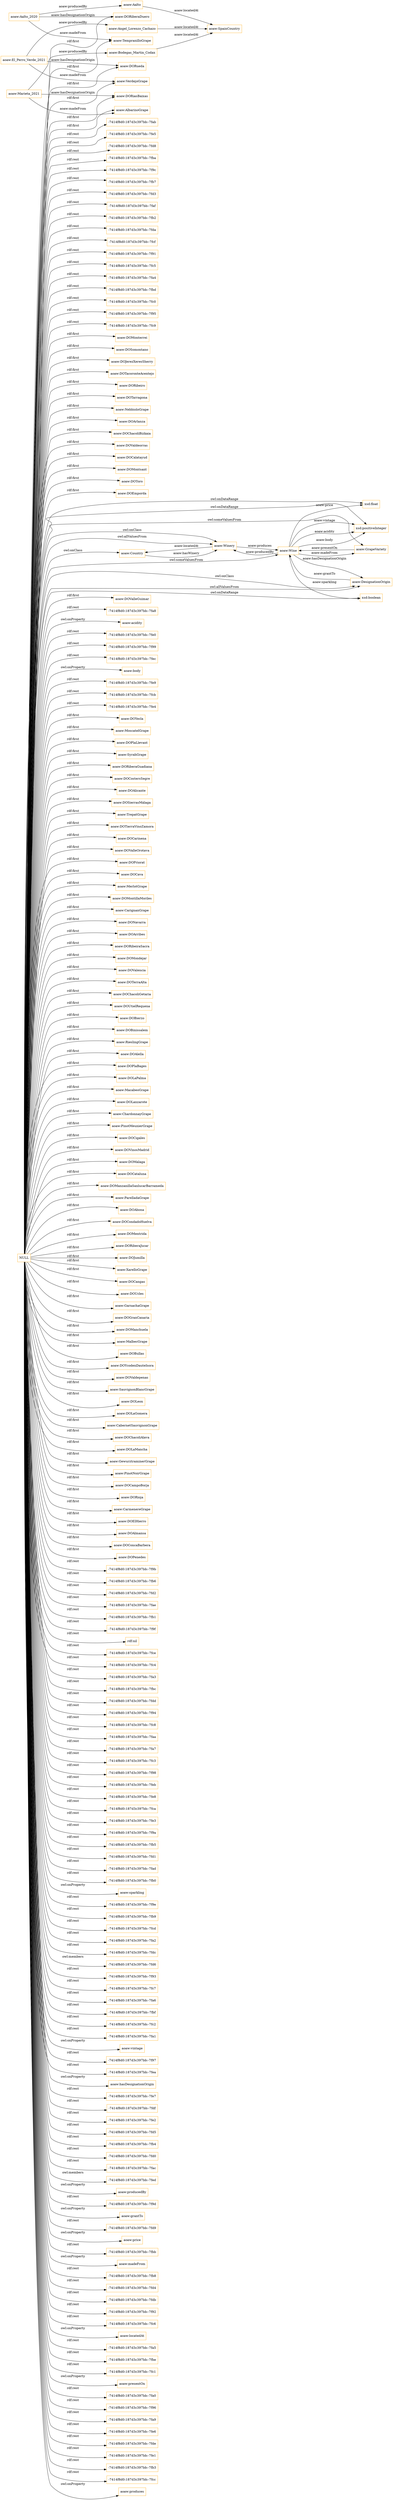 digraph ar2dtool_diagram { 
rankdir=LR;
size="1501"
node [shape = rectangle, color="orange"]; "aoaw:DOMonterrei" "aoaw:DOSomontano" "aoaw:DOJerezXeresSherry" "aoaw:DOTacoronteAcentejo" "aoaw:DORibeiro" "aoaw:DOTarragona" "aoaw:NebbioloGrape" "aoaw:DOArlanza" "aoaw:DOChacoliBizkaia" "aoaw:DOValdeorras" "aoaw:DOCalatayud" "aoaw:DOMontsant" "aoaw:DOToro" "aoaw:DOEmporda" "aoaw:Country" "aoaw:DOValleGuimar" "aoaw:DORiberaDuero" "aoaw:DOYecla" "aoaw:MoscatelGrape" "aoaw:DOPlaLlevant" "aoaw:SyrahGrape" "aoaw:DORiberaGuadiana" "aoaw:DOCostersSegre" "aoaw:DOAlicante" "aoaw:DOSierrasMálaga" "aoaw:TrepatGrape" "aoaw:DOTierraVinoZamora" "aoaw:DOCarinena" "aoaw:DOValleOrotava" "aoaw:DOPriorat" "aoaw:DOCava" "aoaw:MerlotGrape" "aoaw:DOMontillaMoriles" "aoaw:CarignanGrape" "aoaw:DONavarra" "aoaw:DOArribes" "aoaw:DORibeiraSacra" "aoaw:DOMondejar" "aoaw:DOValencia" "aoaw:DOTerraAlta" "aoaw:DOChacoliGetaria" "aoaw:DOUtielRequena" "aoaw:DOBierzo" "aoaw:DORueda" "aoaw:DOBinissalem" "aoaw:RieslingGrape" "aoaw:DOAlella" "aoaw:DOPlaBages" "aoaw:DOLaPalma" "aoaw:MacabeoGrape" "aoaw:GrapeVariety" "aoaw:DOLanzarote" "aoaw:ChardonnayGrape" "aoaw:PinotMeunierGrape" "aoaw:DOCigales" "aoaw:DOVinosMadrid" "aoaw:DOMalaga" "aoaw:DOCataluna" "aoaw:DOManzanillaSanlucarBarrameda" "aoaw:Winery" "aoaw:ParelladaGrape" "aoaw:DOAbona" "aoaw:DOCondadoHuelva" "aoaw:DOMentrida" "aoaw:DORiberaJucar" "aoaw:DOJumilla" "aoaw:XarelloGrape" "aoaw:DOCangas" "aoaw:DOUcles" "aoaw:GarnachaGrape" "aoaw:AlbarinoGrape" "aoaw:DOGranCanaria" "aoaw:DOManchuela" "aoaw:MalbecGrape" "aoaw:DOBullas" "aoaw:DOYcodenDauteIsora" "aoaw:DOValdepenas" "aoaw:TempranilloGrape" "aoaw:SauvignonBlancGrape" "aoaw:DOLeon" "aoaw:DOLaGomera" "aoaw:CabernetSauvignonGrape" "aoaw:DesignationOrigin" "aoaw:DOChacoliAlava" "aoaw:DOLaMancha" "aoaw:GewurztraminerGrape" "aoaw:PinotNoirGrape" "aoaw:DOCampoBorja" "aoaw:VerdejoGrape" "aoaw:DORioja" "aoaw:DORiasBaixas" "aoaw:Wine" "aoaw:CarmenereGrape" "aoaw:DOElHierro" "aoaw:DOAlmansa" "aoaw:DOConcaBarbera" "aoaw:DOPenedes" ; /*classes style*/
	"NULL" -> "-7414f8d0:187d3c397bb:-7f9b" [ label = "rdf:rest" ];
	"NULL" -> "-7414f8d0:187d3c397bb:-7fb6" [ label = "rdf:rest" ];
	"NULL" -> "aoaw:DOYcodenDauteIsora" [ label = "rdf:first" ];
	"NULL" -> "-7414f8d0:187d3c397bb:-7fd2" [ label = "rdf:rest" ];
	"NULL" -> "-7414f8d0:187d3c397bb:-7fae" [ label = "rdf:rest" ];
	"NULL" -> "-7414f8d0:187d3c397bb:-7fb1" [ label = "rdf:rest" ];
	"NULL" -> "aoaw:DOChacoliGetaria" [ label = "rdf:first" ];
	"NULL" -> "-7414f8d0:187d3c397bb:-7f9f" [ label = "rdf:rest" ];
	"NULL" -> "aoaw:ParelladaGrape" [ label = "rdf:first" ];
	"NULL" -> "rdf:nil" [ label = "rdf:rest" ];
	"NULL" -> "aoaw:DOSierrasMálaga" [ label = "rdf:first" ];
	"NULL" -> "aoaw:CarignanGrape" [ label = "rdf:first" ];
	"NULL" -> "aoaw:DOLeon" [ label = "rdf:first" ];
	"NULL" -> "aoaw:SyrahGrape" [ label = "rdf:first" ];
	"NULL" -> "-7414f8d0:187d3c397bb:-7fce" [ label = "rdf:rest" ];
	"NULL" -> "aoaw:DOYecla" [ label = "rdf:first" ];
	"NULL" -> "-7414f8d0:187d3c397bb:-7fc4" [ label = "rdf:rest" ];
	"NULL" -> "aoaw:DOElHierro" [ label = "rdf:first" ];
	"NULL" -> "aoaw:DOCostersSegre" [ label = "rdf:first" ];
	"NULL" -> "-7414f8d0:187d3c397bb:-7fa3" [ label = "rdf:rest" ];
	"NULL" -> "aoaw:DOUcles" [ label = "rdf:first" ];
	"NULL" -> "-7414f8d0:187d3c397bb:-7fbc" [ label = "rdf:rest" ];
	"NULL" -> "-7414f8d0:187d3c397bb:-7fdd" [ label = "rdf:rest" ];
	"NULL" -> "-7414f8d0:187d3c397bb:-7f94" [ label = "rdf:rest" ];
	"NULL" -> "aoaw:DOCalatayud" [ label = "rdf:first" ];
	"NULL" -> "-7414f8d0:187d3c397bb:-7fc8" [ label = "rdf:rest" ];
	"NULL" -> "-7414f8d0:187d3c397bb:-7faa" [ label = "rdf:rest" ];
	"NULL" -> "aoaw:DOLaGomera" [ label = "rdf:first" ];
	"NULL" -> "aoaw:DOJumilla" [ label = "rdf:first" ];
	"NULL" -> "-7414f8d0:187d3c397bb:-7fa7" [ label = "rdf:rest" ];
	"NULL" -> "aoaw:DOUtielRequena" [ label = "rdf:first" ];
	"NULL" -> "-7414f8d0:187d3c397bb:-7fc3" [ label = "rdf:rest" ];
	"NULL" -> "aoaw:DORiberaGuadiana" [ label = "rdf:first" ];
	"NULL" -> "aoaw:DOTierraVinoZamora" [ label = "rdf:first" ];
	"NULL" -> "-7414f8d0:187d3c397bb:-7f98" [ label = "rdf:rest" ];
	"NULL" -> "aoaw:Winery" [ label = "owl:onClass" ];
	"NULL" -> "aoaw:PinotMeunierGrape" [ label = "rdf:first" ];
	"NULL" -> "-7414f8d0:187d3c397bb:-7feb" [ label = "rdf:rest" ];
	"NULL" -> "aoaw:DOEmporda" [ label = "rdf:first" ];
	"NULL" -> "aoaw:PinotNoirGrape" [ label = "rdf:first" ];
	"NULL" -> "aoaw:MalbecGrape" [ label = "rdf:first" ];
	"NULL" -> "-7414f8d0:187d3c397bb:-7fe8" [ label = "rdf:rest" ];
	"NULL" -> "-7414f8d0:187d3c397bb:-7fca" [ label = "rdf:rest" ];
	"NULL" -> "aoaw:DOTacoronteAcentejo" [ label = "rdf:first" ];
	"NULL" -> "aoaw:DOVinosMadrid" [ label = "rdf:first" ];
	"NULL" -> "-7414f8d0:187d3c397bb:-7fe3" [ label = "rdf:rest" ];
	"NULL" -> "aoaw:DOValdeorras" [ label = "rdf:first" ];
	"NULL" -> "-7414f8d0:187d3c397bb:-7f9a" [ label = "rdf:rest" ];
	"NULL" -> "aoaw:AlbarinoGrape" [ label = "rdf:first" ];
	"NULL" -> "-7414f8d0:187d3c397bb:-7fb5" [ label = "rdf:rest" ];
	"NULL" -> "-7414f8d0:187d3c397bb:-7fd1" [ label = "rdf:rest" ];
	"NULL" -> "xsd:float" [ label = "owl:onDataRange" ];
	"NULL" -> "-7414f8d0:187d3c397bb:-7fad" [ label = "rdf:rest" ];
	"NULL" -> "-7414f8d0:187d3c397bb:-7fb0" [ label = "rdf:rest" ];
	"NULL" -> "aoaw:DOArribes" [ label = "rdf:first" ];
	"NULL" -> "aoaw:DOCondadoHuelva" [ label = "rdf:first" ];
	"NULL" -> "aoaw:DOBinissalem" [ label = "rdf:first" ];
	"NULL" -> "aoaw:sparkling" [ label = "owl:onProperty" ];
	"NULL" -> "aoaw:DOPlaBages" [ label = "rdf:first" ];
	"NULL" -> "-7414f8d0:187d3c397bb:-7f9e" [ label = "rdf:rest" ];
	"NULL" -> "aoaw:DOPriorat" [ label = "rdf:first" ];
	"NULL" -> "-7414f8d0:187d3c397bb:-7fb9" [ label = "rdf:rest" ];
	"NULL" -> "aoaw:DOBierzo" [ label = "rdf:first" ];
	"NULL" -> "xsd:boolean" [ label = "owl:onDataRange" ];
	"NULL" -> "aoaw:CabernetSauvignonGrape" [ label = "rdf:first" ];
	"NULL" -> "aoaw:DORiasBaixas" [ label = "rdf:first" ];
	"NULL" -> "aoaw:DOValleOrotava" [ label = "rdf:first" ];
	"NULL" -> "-7414f8d0:187d3c397bb:-7fcd" [ label = "rdf:rest" ];
	"NULL" -> "aoaw:DOLaPalma" [ label = "rdf:first" ];
	"NULL" -> "aoaw:DOLaMancha" [ label = "rdf:first" ];
	"NULL" -> "aoaw:DOJerezXeresSherry" [ label = "rdf:first" ];
	"NULL" -> "xsd:positiveInteger" [ label = "owl:onDataRange" ];
	"NULL" -> "aoaw:DOCigales" [ label = "rdf:first" ];
	"NULL" -> "-7414f8d0:187d3c397bb:-7fa2" [ label = "rdf:rest" ];
	"NULL" -> "aoaw:DOValdepenas" [ label = "rdf:first" ];
	"NULL" -> "-7414f8d0:187d3c397bb:-7fdc" [ label = "rdf:rest" ];
	"NULL" -> "aoaw:DOCangas" [ label = "rdf:first" ];
	"NULL" -> "-7414f8d0:187d3c397bb:-7fd6" [ label = "owl:members" ];
	"NULL" -> "-7414f8d0:187d3c397bb:-7f93" [ label = "rdf:rest" ];
	"NULL" -> "aoaw:DOCava" [ label = "rdf:first" ];
	"NULL" -> "-7414f8d0:187d3c397bb:-7fc7" [ label = "rdf:rest" ];
	"NULL" -> "-7414f8d0:187d3c397bb:-7fa6" [ label = "rdf:rest" ];
	"NULL" -> "-7414f8d0:187d3c397bb:-7fbf" [ label = "rdf:rest" ];
	"NULL" -> "aoaw:ChardonnayGrape" [ label = "rdf:first" ];
	"NULL" -> "-7414f8d0:187d3c397bb:-7fc2" [ label = "rdf:rest" ];
	"NULL" -> "-7414f8d0:187d3c397bb:-7fa1" [ label = "rdf:rest" ];
	"NULL" -> "aoaw:DOManzanillaSanlucarBarrameda" [ label = "rdf:first" ];
	"NULL" -> "aoaw:vintage" [ label = "owl:onProperty" ];
	"NULL" -> "-7414f8d0:187d3c397bb:-7f97" [ label = "rdf:rest" ];
	"NULL" -> "aoaw:MerlotGrape" [ label = "rdf:first" ];
	"NULL" -> "-7414f8d0:187d3c397bb:-7fea" [ label = "rdf:rest" ];
	"NULL" -> "aoaw:hasDesignationOrigin" [ label = "owl:onProperty" ];
	"NULL" -> "-7414f8d0:187d3c397bb:-7fe7" [ label = "rdf:rest" ];
	"NULL" -> "aoaw:DOValencia" [ label = "rdf:first" ];
	"NULL" -> "-7414f8d0:187d3c397bb:-7fdf" [ label = "rdf:rest" ];
	"NULL" -> "aoaw:DOCarinena" [ label = "rdf:first" ];
	"NULL" -> "-7414f8d0:187d3c397bb:-7fe2" [ label = "rdf:rest" ];
	"NULL" -> "aoaw:GarnachaGrape" [ label = "rdf:first" ];
	"NULL" -> "-7414f8d0:187d3c397bb:-7fd5" [ label = "rdf:rest" ];
	"NULL" -> "aoaw:NebbioloGrape" [ label = "rdf:first" ];
	"NULL" -> "-7414f8d0:187d3c397bb:-7fb4" [ label = "rdf:rest" ];
	"NULL" -> "aoaw:RieslingGrape" [ label = "rdf:first" ];
	"NULL" -> "aoaw:DOMontsant" [ label = "rdf:first" ];
	"NULL" -> "aoaw:DOMontillaMoriles" [ label = "rdf:first" ];
	"NULL" -> "-7414f8d0:187d3c397bb:-7fd0" [ label = "rdf:rest" ];
	"NULL" -> "aoaw:DOMonterrei" [ label = "rdf:first" ];
	"NULL" -> "-7414f8d0:187d3c397bb:-7fac" [ label = "rdf:rest" ];
	"NULL" -> "aoaw:DOAlella" [ label = "rdf:first" ];
	"NULL" -> "-7414f8d0:187d3c397bb:-7fed" [ label = "owl:members" ];
	"NULL" -> "aoaw:producedBy" [ label = "owl:onProperty" ];
	"NULL" -> "aoaw:DORiberaDuero" [ label = "rdf:first" ];
	"NULL" -> "-7414f8d0:187d3c397bb:-7f9d" [ label = "rdf:rest" ];
	"NULL" -> "aoaw:grantTo" [ label = "owl:onProperty" ];
	"NULL" -> "-7414f8d0:187d3c397bb:-7fd9" [ label = "rdf:rest" ];
	"NULL" -> "aoaw:price" [ label = "owl:onProperty" ];
	"NULL" -> "-7414f8d0:187d3c397bb:-7fbb" [ label = "rdf:rest" ];
	"NULL" -> "aoaw:madeFrom" [ label = "owl:onProperty" ];
	"NULL" -> "aoaw:XarelloGrape" [ label = "rdf:first" ];
	"NULL" -> "-7414f8d0:187d3c397bb:-7fb8" [ label = "rdf:rest" ];
	"NULL" -> "aoaw:DONavarra" [ label = "rdf:first" ];
	"NULL" -> "-7414f8d0:187d3c397bb:-7fd4" [ label = "rdf:rest" ];
	"NULL" -> "aoaw:DORueda" [ label = "rdf:first" ];
	"NULL" -> "aoaw:DOMondejar" [ label = "rdf:first" ];
	"NULL" -> "aoaw:DOManchuela" [ label = "rdf:first" ];
	"NULL" -> "aoaw:DesignationOrigin" [ label = "owl:onClass" ];
	"NULL" -> "aoaw:DOMentrida" [ label = "rdf:first" ];
	"NULL" -> "-7414f8d0:187d3c397bb:-7fdb" [ label = "rdf:rest" ];
	"NULL" -> "-7414f8d0:187d3c397bb:-7f92" [ label = "rdf:rest" ];
	"NULL" -> "aoaw:DORibeiraSacra" [ label = "rdf:first" ];
	"NULL" -> "aoaw:DOAlmansa" [ label = "rdf:first" ];
	"NULL" -> "-7414f8d0:187d3c397bb:-7fc6" [ label = "rdf:rest" ];
	"NULL" -> "aoaw:DOMalaga" [ label = "rdf:first" ];
	"NULL" -> "aoaw:locatedAt" [ label = "owl:onProperty" ];
	"NULL" -> "-7414f8d0:187d3c397bb:-7fa5" [ label = "rdf:rest" ];
	"NULL" -> "aoaw:GrapeVariety" [ label = "owl:someValuesFrom" ];
	"NULL" -> "-7414f8d0:187d3c397bb:-7fbe" [ label = "rdf:rest" ];
	"NULL" -> "aoaw:DOLanzarote" [ label = "rdf:first" ];
	"NULL" -> "-7414f8d0:187d3c397bb:-7fc1" [ label = "rdf:rest" ];
	"NULL" -> "aoaw:presentOn" [ label = "owl:onProperty" ];
	"NULL" -> "-7414f8d0:187d3c397bb:-7fa0" [ label = "rdf:rest" ];
	"NULL" -> "aoaw:MoscatelGrape" [ label = "rdf:first" ];
	"NULL" -> "-7414f8d0:187d3c397bb:-7f96" [ label = "rdf:rest" ];
	"NULL" -> "aoaw:GewurztraminerGrape" [ label = "rdf:first" ];
	"NULL" -> "-7414f8d0:187d3c397bb:-7fa9" [ label = "rdf:rest" ];
	"NULL" -> "aoaw:DOValleGuimar" [ label = "rdf:first" ];
	"NULL" -> "aoaw:DOChacoliBizkaia" [ label = "rdf:first" ];
	"NULL" -> "-7414f8d0:187d3c397bb:-7fe6" [ label = "rdf:rest" ];
	"NULL" -> "aoaw:DOAlicante" [ label = "rdf:first" ];
	"NULL" -> "aoaw:Wine" [ label = "owl:someValuesFrom" ];
	"NULL" -> "-7414f8d0:187d3c397bb:-7fde" [ label = "rdf:rest" ];
	"NULL" -> "-7414f8d0:187d3c397bb:-7fe1" [ label = "rdf:rest" ];
	"NULL" -> "aoaw:Winery" [ label = "owl:allValuesFrom" ];
	"NULL" -> "aoaw:DORiberaJucar" [ label = "rdf:first" ];
	"NULL" -> "-7414f8d0:187d3c397bb:-7fb3" [ label = "rdf:rest" ];
	"NULL" -> "-7414f8d0:187d3c397bb:-7fcc" [ label = "rdf:rest" ];
	"NULL" -> "aoaw:produces" [ label = "owl:onProperty" ];
	"NULL" -> "-7414f8d0:187d3c397bb:-7fab" [ label = "rdf:rest" ];
	"NULL" -> "-7414f8d0:187d3c397bb:-7fe5" [ label = "rdf:rest" ];
	"NULL" -> "aoaw:DOCataluna" [ label = "rdf:first" ];
	"NULL" -> "-7414f8d0:187d3c397bb:-7fd8" [ label = "rdf:rest" ];
	"NULL" -> "-7414f8d0:187d3c397bb:-7fba" [ label = "rdf:rest" ];
	"NULL" -> "-7414f8d0:187d3c397bb:-7f9c" [ label = "rdf:rest" ];
	"NULL" -> "-7414f8d0:187d3c397bb:-7fb7" [ label = "rdf:rest" ];
	"NULL" -> "-7414f8d0:187d3c397bb:-7fd3" [ label = "rdf:rest" ];
	"NULL" -> "aoaw:TrepatGrape" [ label = "rdf:first" ];
	"NULL" -> "-7414f8d0:187d3c397bb:-7faf" [ label = "rdf:rest" ];
	"NULL" -> "-7414f8d0:187d3c397bb:-7fb2" [ label = "rdf:rest" ];
	"NULL" -> "aoaw:TempranilloGrape" [ label = "rdf:first" ];
	"NULL" -> "aoaw:DesignationOrigin" [ label = "owl:allValuesFrom" ];
	"NULL" -> "-7414f8d0:187d3c397bb:-7fda" [ label = "rdf:rest" ];
	"NULL" -> "aoaw:DOCampoBorja" [ label = "rdf:first" ];
	"NULL" -> "-7414f8d0:187d3c397bb:-7fcf" [ label = "rdf:rest" ];
	"NULL" -> "-7414f8d0:187d3c397bb:-7f91" [ label = "rdf:rest" ];
	"NULL" -> "-7414f8d0:187d3c397bb:-7fc5" [ label = "rdf:rest" ];
	"NULL" -> "aoaw:Country" [ label = "owl:onClass" ];
	"NULL" -> "-7414f8d0:187d3c397bb:-7fa4" [ label = "rdf:rest" ];
	"NULL" -> "-7414f8d0:187d3c397bb:-7fbd" [ label = "rdf:rest" ];
	"NULL" -> "-7414f8d0:187d3c397bb:-7fc0" [ label = "rdf:rest" ];
	"NULL" -> "-7414f8d0:187d3c397bb:-7f95" [ label = "rdf:rest" ];
	"NULL" -> "aoaw:DOToro" [ label = "rdf:first" ];
	"NULL" -> "aoaw:VerdejoGrape" [ label = "rdf:first" ];
	"NULL" -> "-7414f8d0:187d3c397bb:-7fc9" [ label = "rdf:rest" ];
	"NULL" -> "aoaw:DOBullas" [ label = "rdf:first" ];
	"NULL" -> "-7414f8d0:187d3c397bb:-7fa8" [ label = "rdf:rest" ];
	"NULL" -> "aoaw:SauvignonBlancGrape" [ label = "rdf:first" ];
	"NULL" -> "aoaw:DOTarragona" [ label = "rdf:first" ];
	"NULL" -> "aoaw:acidity" [ label = "owl:onProperty" ];
	"NULL" -> "aoaw:DOConcaBarbera" [ label = "rdf:first" ];
	"NULL" -> "aoaw:DOChacoliAlava" [ label = "rdf:first" ];
	"NULL" -> "aoaw:DOPenedes" [ label = "rdf:first" ];
	"NULL" -> "aoaw:DOPlaLlevant" [ label = "rdf:first" ];
	"NULL" -> "-7414f8d0:187d3c397bb:-7fe0" [ label = "rdf:rest" ];
	"NULL" -> "-7414f8d0:187d3c397bb:-7f99" [ label = "rdf:rest" ];
	"NULL" -> "aoaw:DOAbona" [ label = "rdf:first" ];
	"NULL" -> "aoaw:DOSomontano" [ label = "rdf:first" ];
	"NULL" -> "aoaw:DOArlanza" [ label = "rdf:first" ];
	"NULL" -> "aoaw:DOTerraAlta" [ label = "rdf:first" ];
	"NULL" -> "aoaw:DORioja" [ label = "rdf:first" ];
	"NULL" -> "-7414f8d0:187d3c397bb:-7fec" [ label = "rdf:rest" ];
	"NULL" -> "aoaw:body" [ label = "owl:onProperty" ];
	"NULL" -> "aoaw:DORibeiro" [ label = "rdf:first" ];
	"NULL" -> "aoaw:MacabeoGrape" [ label = "rdf:first" ];
	"NULL" -> "aoaw:CarmenereGrape" [ label = "rdf:first" ];
	"NULL" -> "-7414f8d0:187d3c397bb:-7fe9" [ label = "rdf:rest" ];
	"NULL" -> "aoaw:DOGranCanaria" [ label = "rdf:first" ];
	"NULL" -> "-7414f8d0:187d3c397bb:-7fcb" [ label = "rdf:rest" ];
	"NULL" -> "-7414f8d0:187d3c397bb:-7fe4" [ label = "rdf:rest" ];
	"aoaw:Angel_Lorenzo_Cachazo" -> "aoaw:SpainCountry" [ label = "aoaw:locatedAt" ];
	"aoaw:Bodegas_Martin_Codax" -> "aoaw:SpainCountry" [ label = "aoaw:locatedAt" ];
	"aoaw:Aalto_2020" -> "aoaw:TempranilloGrape" [ label = "aoaw:madeFrom" ];
	"aoaw:Aalto_2020" -> "aoaw:DORiberaDuero" [ label = "aoaw:hasDesignationOrigin" ];
	"aoaw:Aalto_2020" -> "aoaw:Aalto" [ label = "aoaw:producedBy" ];
	"aoaw:Marieta_2021" -> "aoaw:AlbarinoGrape" [ label = "aoaw:madeFrom" ];
	"aoaw:Marieta_2021" -> "aoaw:Bodegas_Martin_Codax" [ label = "aoaw:producedBy" ];
	"aoaw:Marieta_2021" -> "aoaw:DORiasBaixas" [ label = "aoaw:hasDesignationOrigin" ];
	"aoaw:El_Perro_Verde_2021" -> "aoaw:Angel_Lorenzo_Cachazo" [ label = "aoaw:producedBy" ];
	"aoaw:El_Perro_Verde_2021" -> "aoaw:VerdejoGrape" [ label = "aoaw:madeFrom" ];
	"aoaw:El_Perro_Verde_2021" -> "aoaw:DORueda" [ label = "aoaw:hasDesignationOrigin" ];
	"aoaw:Aalto" -> "aoaw:SpainCountry" [ label = "aoaw:locatedAt" ];
	"aoaw:Wine" -> "aoaw:DesignationOrigin" [ label = "aoaw:hasDesignationOrigin" ];
	"aoaw:Wine" -> "xsd:positiveInteger" [ label = "aoaw:vintage" ];
	"aoaw:GrapeVariety" -> "aoaw:Wine" [ label = "aoaw:presentOn" ];
	"aoaw:Country" -> "aoaw:Winery" [ label = "aoaw:hasWinery" ];
	"aoaw:Wine" -> "xsd:boolean" [ label = "aoaw:sparkling" ];
	"aoaw:Wine" -> "xsd:positiveInteger" [ label = "aoaw:acidity" ];
	"aoaw:Wine" -> "xsd:positiveInteger" [ label = "aoaw:body" ];
	"aoaw:Winery" -> "aoaw:Wine" [ label = "aoaw:produces" ];
	"aoaw:DesignationOrigin" -> "aoaw:Wine" [ label = "aoaw:grantTo" ];
	"aoaw:Winery" -> "aoaw:Country" [ label = "aoaw:locatedAt" ];
	"aoaw:Wine" -> "aoaw:Winery" [ label = "aoaw:producedBy" ];
	"aoaw:Wine" -> "aoaw:GrapeVariety" [ label = "aoaw:madeFrom" ];
	"aoaw:Wine" -> "xsd:float" [ label = "aoaw:price" ];

}

